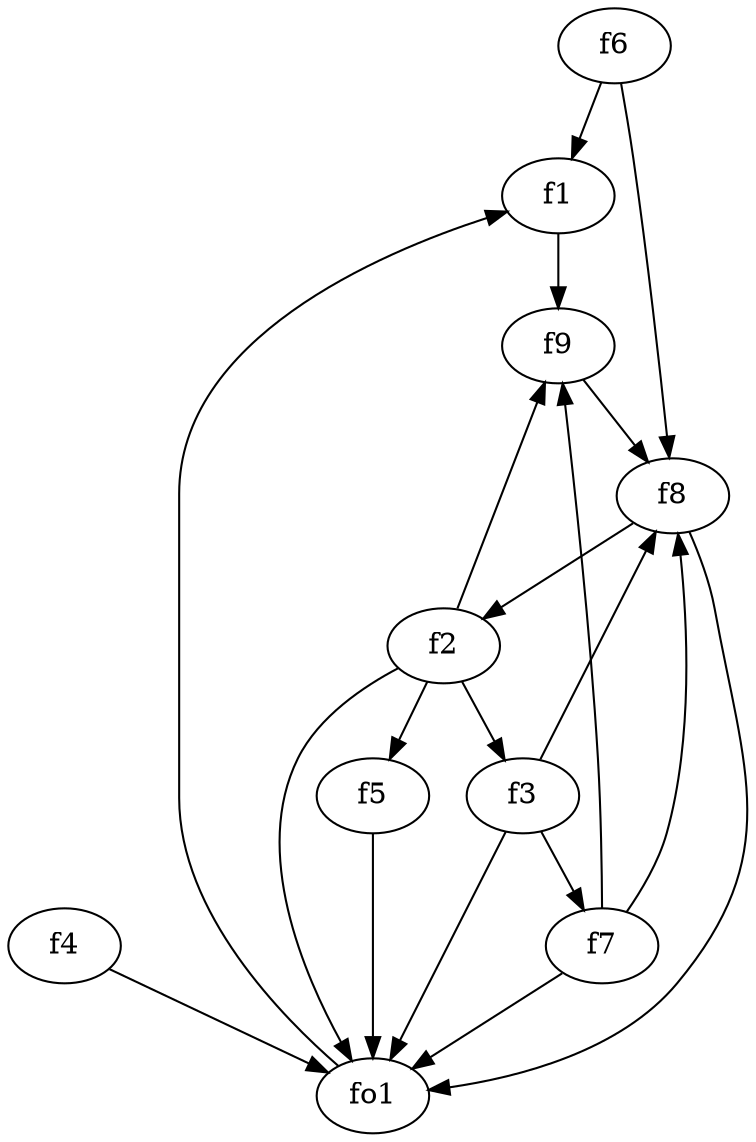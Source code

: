 strict digraph  {
f1;
f2;
f3;
f4;
f5;
f6;
f7;
f8;
f9;
fo1;
f1 -> f9  [weight=2];
f2 -> fo1  [weight=2];
f2 -> f9  [weight=2];
f2 -> f5  [weight=2];
f2 -> f3  [weight=2];
f3 -> f7  [weight=2];
f3 -> fo1  [weight=2];
f3 -> f8  [weight=2];
f4 -> fo1  [weight=2];
f5 -> fo1  [weight=2];
f6 -> f1  [weight=2];
f6 -> f8  [weight=2];
f7 -> f9  [weight=2];
f7 -> fo1  [weight=2];
f7 -> f8  [weight=2];
f8 -> fo1  [weight=2];
f8 -> f2  [weight=2];
f9 -> f8  [weight=2];
fo1 -> f1  [weight=2];
}

